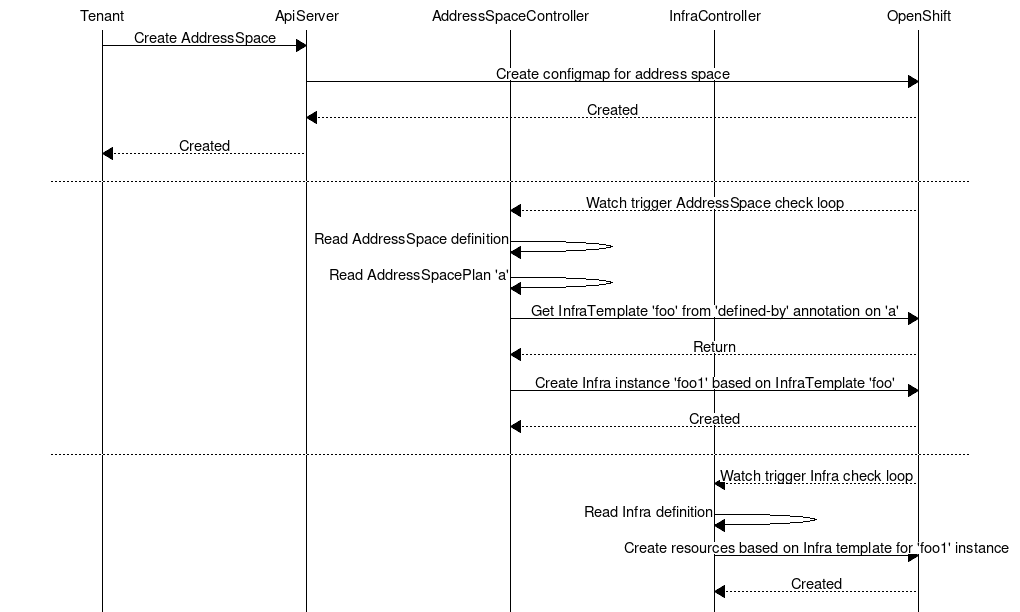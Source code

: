 msc {
    width = "1024";
    Tenant,ApiServer,AddressSpaceController,InfraController,OpenShift;

    Tenant => ApiServer [ label = "Create AddressSpace" ];

    ApiServer => OpenShift [ label = "Create configmap for address space" ];

    ApiServer << OpenShift [ label = "Created" ];

    Tenant << ApiServer [ label = "Created" ];

    --- ;

    AddressSpaceController << OpenShift [ label = "Watch trigger AddressSpace check loop" ];
    AddressSpaceController => AddressSpaceController [ label = "Read AddressSpace definition" ];
    AddressSpaceController => AddressSpaceController [ label = "Read AddressSpacePlan 'a'"];
    AddressSpaceController => OpenShift [ label = "Get InfraTemplate 'foo' from 'defined-by' annotation on 'a'"];
    AddressSpaceController << OpenShift [ label = "Return" ];

    AddressSpaceController => OpenShift [ label = "Create Infra instance 'foo1' based on InfraTemplate 'foo'"];
    AddressSpaceController << OpenShift [ label = "Created" ];

    --- ;

    InfraController << OpenShift [ label = "Watch trigger Infra check loop" ];
    InfraController => InfraController [ label = "Read Infra definition" ];
    InfraController => OpenShift [ label = "Create resources based on Infra template for 'foo1' instance" ];
    InfraController << OpenShift [ label = "Created" ];
}
